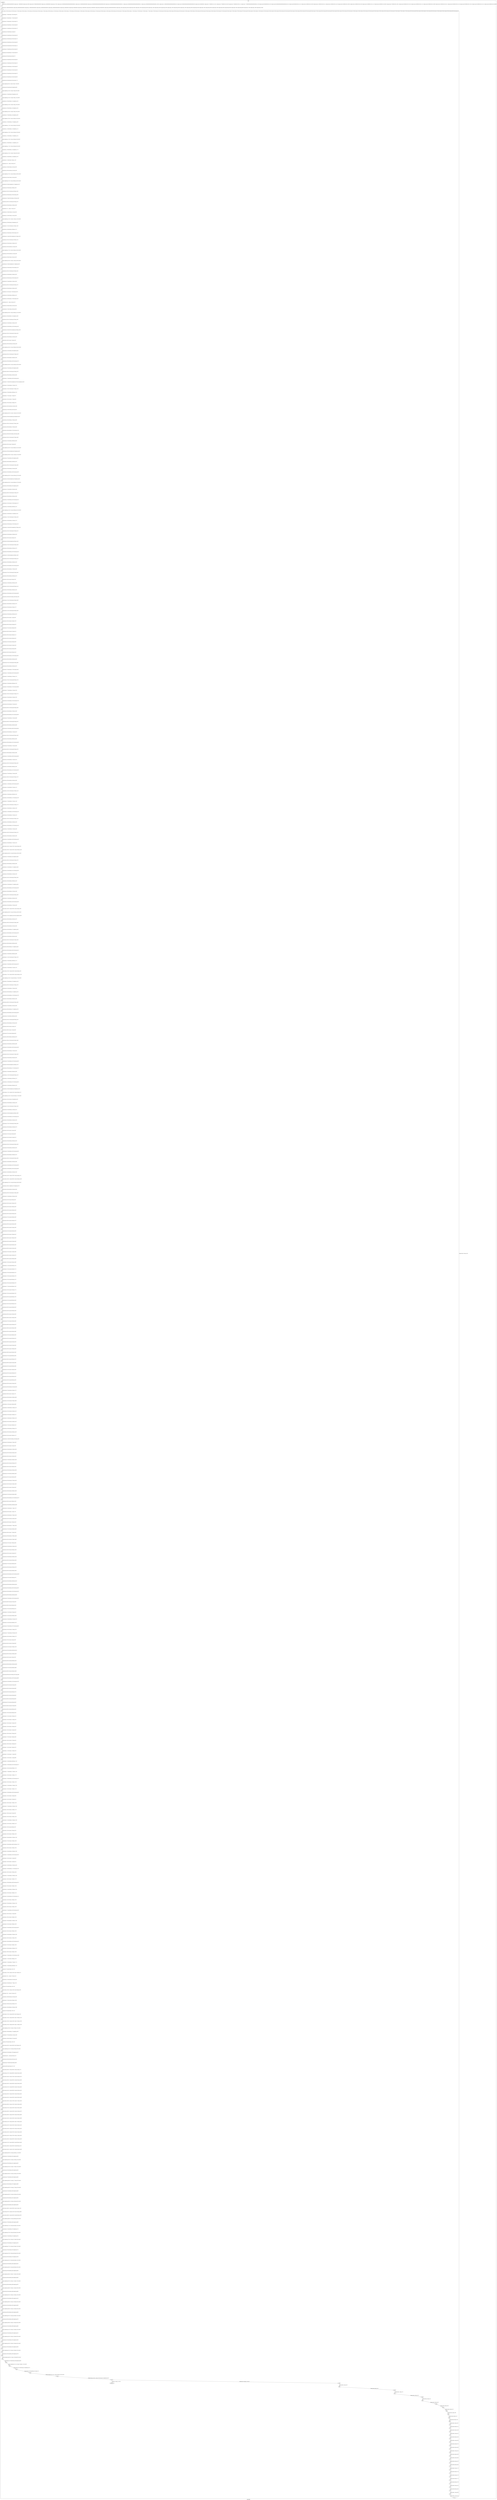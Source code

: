 digraph G {
label="Btor2XCFA";
subgraph cluster_0 {
label="main";
main_init[];
l1[];
l3[];
l4[];
l5[];
l6[];
l7[];
l8[];
l9[];
l10[];
l11[];
l12[];
l13[];
l14[];
l15[];
l16[];
l17[];
l18[];
l19[];
l20[];
l21[];
l22[];
l23[];
l24[];
l25[];
l26[];
l27[];
l28[];
l29[];
l30[];
l31[];
l32[];
l33[];
l34[];
l35[];
l36[];
l37[];
l38[];
l39[];
l40[];
l41[];
l42[];
l43[];
l44[];
l45[];
l46[];
l47[];
l48[];
l49[];
l50[];
l51[];
l52[];
l53[];
l54[];
l55[];
l56[];
l57[];
l58[];
l59[];
l60[];
l61[];
l62[];
l63[];
l64[];
l65[];
l66[];
l67[];
l68[];
l69[];
l70[];
l71[];
l72[];
l73[];
l74[];
l75[];
l76[];
l77[];
l78[];
l79[];
l80[];
l81[];
l82[];
l83[];
l84[];
l85[];
l86[];
l87[];
l88[];
l89[];
l90[];
l91[];
l92[];
l93[];
l94[];
l95[];
l96[];
l97[];
l98[];
l99[];
l100[];
l101[];
l102[];
l103[];
l104[];
l105[];
l106[];
l107[];
l108[];
l109[];
l110[];
l111[];
l112[];
l113[];
l114[];
l115[];
l116[];
l117[];
l118[];
l119[];
l120[];
l121[];
l122[];
l123[];
l124[];
l125[];
l126[];
l127[];
l128[];
l129[];
l130[];
l131[];
l132[];
l133[];
l134[];
l135[];
l136[];
l137[];
l138[];
l139[];
l140[];
l141[];
l142[];
l143[];
l144[];
l145[];
l146[];
l147[];
l148[];
l149[];
l150[];
l151[];
l152[];
l153[];
l154[];
l155[];
l156[];
l157[];
l158[];
l159[];
l160[];
l161[];
l162[];
l163[];
l164[];
l165[];
l166[];
l167[];
l168[];
l169[];
l170[];
l171[];
l172[];
l173[];
l174[];
l175[];
l176[];
l177[];
l178[];
l179[];
l180[];
l181[];
l182[];
l183[];
l184[];
l185[];
l186[];
l187[];
l188[];
l189[];
l190[];
l191[];
l192[];
l193[];
l194[];
l195[];
l196[];
l197[];
l198[];
l199[];
l200[];
l201[];
l202[];
l203[];
l204[];
l205[];
l206[];
l207[];
l208[];
l209[];
l210[];
l211[];
l212[];
l213[];
l214[];
l215[];
l216[];
l217[];
l218[];
l219[];
l220[];
l221[];
l222[];
l223[];
l224[];
l225[];
l226[];
l227[];
l228[];
l229[];
l230[];
l231[];
l232[];
l233[];
l234[];
l235[];
l236[];
l237[];
l238[];
l239[];
l240[];
l241[];
l242[];
l243[];
l244[];
l245[];
l246[];
l247[];
l248[];
l249[];
l250[];
l251[];
l252[];
l253[];
l254[];
l255[];
l256[];
l257[];
l258[];
l259[];
l260[];
l261[];
l262[];
l263[];
l264[];
l265[];
l266[];
l267[];
l268[];
l269[];
l270[];
l271[];
l272[];
l273[];
l274[];
l275[];
l276[];
l277[];
l278[];
l279[];
l280[];
l281[];
l282[];
l283[];
l284[];
l285[];
l286[];
l287[];
l288[];
l289[];
l290[];
l291[];
l292[];
l293[];
l294[];
l295[];
l296[];
l297[];
l298[];
l299[];
l300[];
l301[];
l302[];
l303[];
l304[];
l305[];
l306[];
l307[];
l308[];
l309[];
l310[];
l311[];
l312[];
l313[];
l314[];
l315[];
l316[];
l317[];
l318[];
l319[];
l320[];
l321[];
l322[];
l323[];
l324[];
l325[];
l326[];
l327[];
l328[];
l329[];
l330[];
l331[];
l332[];
l333[];
l334[];
l335[];
l336[];
l337[];
l338[];
l339[];
l340[];
l341[];
l342[];
l343[];
l344[];
l345[];
l346[];
l347[];
l348[];
l349[];
l350[];
l351[];
l352[];
l353[];
l354[];
l355[];
l356[];
l357[];
l358[];
l359[];
l360[];
l361[];
l362[];
l363[];
l364[];
l365[];
l366[];
l367[];
l368[];
l369[];
l370[];
l371[];
l372[];
l373[];
l374[];
l375[];
l376[];
l377[];
l378[];
l379[];
l380[];
l381[];
l382[];
l383[];
l384[];
l385[];
l386[];
l387[];
l388[];
l389[];
l390[];
l391[];
l392[];
l393[];
l394[];
l395[];
l396[];
l397[];
l398[];
l399[];
l400[];
l401[];
l402[];
l403[];
l404[];
l405[];
l406[];
l407[];
l408[];
l409[];
l410[];
l411[];
l412[];
l413[];
l414[];
l415[];
l416[];
l417[];
l418[];
l419[];
l420[];
l421[];
l422[];
l423[];
l424[];
l425[];
l426[];
l427[];
l428[];
l429[];
l430[];
l431[];
l432[];
l433[];
l434[];
l435[];
l436[];
l437[];
l438[];
l439[];
l440[];
l441[];
l442[];
l443[];
l444[];
l445[];
l446[];
l447[];
l448[];
l449[];
l450[];
l451[];
l452[];
l453[];
l454[];
l455[];
l456[];
l457[];
l458[];
l459[];
l460[];
l461[];
l462[];
l463[];
l464[];
l465[];
l466[];
l467[];
l468[];
l469[];
l470[];
l471[];
l472[];
l473[];
l474[];
l475[];
l476[];
l477[];
l478[];
l479[];
l480[];
l481[];
l482[];
l483[];
l484[];
l485[];
l486[];
l487[];
l488[];
l489[];
l490[];
l491[];
l492[];
l493[];
l494[];
l495[];
l496[];
l497[];
l498[];
l499[];
l500[];
l501[];
l502[];
l503[];
l504[];
l505[];
l506[];
l507[];
l508[];
l509[];
l510[];
l511[];
l512[];
l513[];
l514[];
l515[];
l516[];
l517[];
l518[];
l519[];
l520[];
l521[];
l522[];
l523[];
l524[];
l525[];
l526[];
l527[];
l528[];
l529[];
l530[];
l531[];
l532[];
l533[];
l534[];
l535[];
l536[];
l537[];
l538[];
l539[];
l540[];
l541[];
l542[];
l543[];
l544[];
l545[];
l546[];
l547[];
l548[];
l549[];
l550[];
l551[];
l552[];
l553[];
l554[];
l555[];
l556[];
l557[];
l558[];
l559[];
l560[];
l561[];
l562[];
l563[];
l564[];
l565[];
l566[];
l567[];
l568[];
l569[];
l570[];
l571[];
l572[];
l573[];
l574[];
l575[];
l576[];
l577[];
l578[];
l579[];
l580[];
l581[];
l582[];
l583[];
l584[];
l585[];
l586[];
l587[];
l588[];
l589[];
l590[];
l591[];
l592[];
l593[];
l594[];
l595[];
l596[];
l597[];
l598[];
l599[];
l600[];
l601[];
l602[];
l603[];
l604[];
l605[];
l606[];
l607[];
l608[];
l609[];
l610[];
l611[];
l612[];
l613[];
l614[];
l615[];
l616[];
l617[];
l618[];
l619[];
l620[];
l621[];
l622[];
l623[];
l624[];
l625[];
l626[];
l627[];
l628[];
l629[];
l630[];
l631[];
l632[];
l633[];
l634[];
l635[];
l636[];
l637[];
l638[];
l639[];
l640[];
l641[];
l642[];
l643[];
l644[];
l645[];
l646[];
l647[];
l648[];
l649[];
l650[];
l651[];
l652[];
l653[];
l654[];
l655[];
l656[];
l657[];
l658[];
l659[];
l660[];
l661[];
l662[];
l663[];
l664[];
l665[];
l666[];
l667[];
l668[];
l669[];
l670[];
l671[];
l672[];
l673[];
l674[];
l675[];
l676[];
l677[];
l678[];
l679[];
l680[];
l681[];
l682[];
l683[];
l684[];
l685[];
l686[];
l687[];
main_error[];
l688[];
l689[];
l690[];
l691[];
l692[];
l693[];
l694[];
l695[];
l696[];
l697[];
l698[];
l699[];
l700[];
l701[];
l702[];
l703[];
l704[];
l705[];
l706[];
l707[];
l708[];
l709[];
l710[];
l711[];
l712[];
l713[];
l714[];
l715[];
l716[];
l717[];
l718[];
l719[];
l720[];
l721[];
main_init -> l1 [label="[(assign const_6 #b0000000000000000),(assign const_17 #b00000000),(assign const_30 #b0),(assign const_97 #b0000000000000000),(assign const_108 #b00000000),(assign const_187 #b1),(assign const_190 #b00000000000000000000000000000001),(assign const_191 #b0000000000000000),(assign const_193 #b00000000000000000000000000010000),(assign const_195 #b00000000000000000000000000001111),(assign const_198 #b00000000000000000000000000000111),(assign const_199 #b00000000000000000000000011100001),(assign const_211 #b00000000000000000000000000001010),(assign const_225 #b00000000000000000000000000000100),(assign const_433 #b00000001),(assign const_774 #b0000011011101011),(assign const_775 #b0000011001100100),(assign const_776 #b0000011000110111),(assign const_777 #b00000000000000000000000000111100),(assign const_803 #b0000000010011010),(assign const_804 #b00000000000000000000000010010110),(assign const_809 #b0000100011011101),(assign const_810 #b0000100101100100),(assign const_811 #b0000100100110111),(assign const_812 #b0000100011011010),(assign const_813 #b0000100101100001),(assign const_814 #b0000100100110100),(assign const_815 #b0000011010111110),(assign const_816 #b0000011010010001),(assign const_817 #b0000100011100011),(assign const_818 #b0000100101101010),(assign const_819 #b0000100100111101),(assign const_820 #b0000100011100000),(assign const_821 #b0000100101100111),(assign const_822 #b0000100100111010),(assign const_823 #b0000100011100110),(assign const_824 #b0000100101101101),(assign const_825 #b0000100101000000)] "];
l3 -> l4 [label="[(havoc input_123),(havoc input_125),(havoc input_127),(havoc input_129),(havoc input_131),(havoc input_133),(havoc input_135),(havoc input_137),(havoc input_139),(havoc input_141),(havoc input_143),(havoc input_145),(havoc input_147),(havoc input_149),(havoc input_151),(havoc input_153),(havoc input_155),(havoc input_157),(havoc input_159),(havoc input_161),(havoc input_163),(havoc input_165),(havoc input_167),(havoc input_169),(havoc input_171),(havoc input_173),(havoc input_175),(havoc input_177),(havoc input_179),(havoc input_181),(havoc input_183),(havoc input_185),(havoc input_189),(havoc input_205),(havoc input_210),(havoc input_219),(havoc input_224),(havoc input_235),(havoc input_240),(havoc input_243),(havoc input_252),(havoc input_257),(havoc input_264),(havoc input_270),(havoc input_276),(havoc input_287),(havoc input_292),(havoc input_301),(havoc input_311),(havoc input_314),(havoc input_319),(havoc input_324),(havoc input_329),(havoc input_334),(havoc input_339),(havoc input_344),(havoc input_349),(havoc input_353),(havoc input_369),(havoc input_375),(havoc input_380),(havoc input_385),(havoc input_390),(havoc input_395),(havoc input_400),(havoc input_405),(havoc input_410),(havoc input_415),(havoc input_420),(havoc input_425),(havoc input_430),(havoc input_440),(havoc input_446),(havoc input_452),(havoc input_461),(havoc input_467),(havoc input_473),(havoc input_482),(havoc input_488),(havoc input_494),(havoc input_501),(havoc input_506),(havoc input_513),(havoc input_523),(havoc input_529),(havoc input_536),(havoc input_541)] "];
l4 -> l5 [label="[(assign binary_77 (bvand state_31 (bvnot state_33)))] "];
l5 -> l6 [label="[(assign binary_78 (bvand binary_77 (bvnot state_35)))] "];
l6 -> l7 [label="[(assign binary_79 (bvand binary_78 (bvnot state_37)))] "];
l7 -> l8 [label="[(assign binary_80 (bvand binary_79 (bvnot state_39)))] "];
l8 -> l9 [label="[(assign binary_81 (bvand binary_80 (bvnot state_41)))] "];
l9 -> l10 [label="[(assign binary_82 (bvand binary_81 state_43))] "];
l10 -> l11 [label="[(assign binary_83 (bvand binary_82 (bvnot state_45)))] "];
l11 -> l12 [label="[(assign binary_84 (bvand binary_83 (bvnot state_47)))] "];
l12 -> l13 [label="[(assign binary_85 (bvand binary_84 (bvnot state_49)))] "];
l13 -> l14 [label="[(assign binary_86 (bvand binary_85 (bvnot state_51)))] "];
l14 -> l15 [label="[(assign binary_87 (bvand binary_86 (bvnot state_53)))] "];
l15 -> l16 [label="[(assign binary_88 (bvand binary_87 (bvnot state_55)))] "];
l16 -> l17 [label="[(assign binary_89 (bvand binary_88 state_57))] "];
l17 -> l18 [label="[(assign binary_90 (bvand binary_89 (bvnot state_59)))] "];
l18 -> l19 [label="[(assign binary_91 (bvand binary_90 (bvnot state_61)))] "];
l19 -> l20 [label="[(assign binary_92 (bvand binary_91 (bvnot state_63)))] "];
l20 -> l21 [label="[(assign binary_93 (bvand binary_92 (bvnot state_65)))] "];
l21 -> l22 [label="[(assign binary_94 (bvand binary_93 (bvnot state_67)))] "];
l22 -> l23 [label="[(assign binary_95 (bvand binary_94 (bvnot state_69)))] "];
l23 -> l24 [label="[(assign binary_96 (bvand binary_95 (bvnot state_71)))] "];
l24 -> l25 [label="[(assign comparison_98 (ite (= const_97 state_7) #b1 #b0))] "];
l25 -> l26 [label="[(assign binary_99 (bvand binary_96 comparison_98))] "];
l26 -> l27 [label="[(assign comparison_100 (ite (= const_97 state_9) #b1 #b0))] "];
l27 -> l28 [label="[(assign binary_101 (bvand binary_99 comparison_100))] "];
l28 -> l29 [label="[(assign comparison_102 (ite (= const_97 state_11) #b1 #b0))] "];
l29 -> l30 [label="[(assign binary_103 (bvand binary_101 comparison_102))] "];
l30 -> l31 [label="[(assign comparison_104 (ite (= const_97 state_13) #b1 #b0))] "];
l31 -> l32 [label="[(assign binary_105 (bvand binary_103 comparison_104))] "];
l32 -> l33 [label="[(assign comparison_106 (ite (= const_97 state_15) #b1 #b0))] "];
l33 -> l34 [label="[(assign binary_107 (bvand binary_105 comparison_106))] "];
l34 -> l35 [label="[(assign comparison_109 (ite (= const_108 state_18) #b1 #b0))] "];
l35 -> l36 [label="[(assign binary_110 (bvand binary_107 comparison_109))] "];
l36 -> l37 [label="[(assign comparison_111 (ite (= const_108 state_20) #b1 #b0))] "];
l37 -> l38 [label="[(assign binary_112 (bvand binary_110 comparison_111))] "];
l38 -> l39 [label="[(assign comparison_113 (ite (= const_108 state_22) #b1 #b0))] "];
l39 -> l40 [label="[(assign binary_114 (bvand binary_112 comparison_113))] "];
l40 -> l41 [label="[(assign comparison_115 (ite (= const_108 state_24) #b1 #b0))] "];
l41 -> l42 [label="[(assign binary_116 (bvand binary_114 comparison_115))] "];
l42 -> l43 [label="[(assign comparison_117 (ite (= const_108 state_26) #b1 #b0))] "];
l43 -> l44 [label="[(assign binary_118 (bvand binary_116 comparison_117))] "];
l44 -> l45 [label="[(assign comparison_119 (ite (= const_97 state_28) #b1 #b0))] "];
l45 -> l46 [label="[(assign binary_120 (bvand binary_118 comparison_119))] "];
l46 -> l47 [label="[(assign binary_121 (bvand state_75 binary_120))] "];
l47 -> l48 [label="[(assign binary_192 (++ input_123 const_191))] "];
l48 -> l49 [label="[(assign binary_194 (bvashr binary_192 const_193))] "];
l49 -> l50 [label="[(assign binary_196 (bvsrem binary_194 const_195))] "];
l50 -> l51 [label="[(assign comparison_197 (ite (= const_190 binary_196) #b1 #b0))] "];
l51 -> l52 [label="[(assign binary_200 (bvsdiv binary_194 const_199))] "];
l52 -> l53 [label="[(assign comparison_201 (ite (= const_198 binary_200) #b1 #b0))] "];
l53 -> l54 [label="[(assign binary_202 (bvand comparison_197 comparison_201))] "];
l54 -> l55 [label="[(assign binary_203 (bvand input_149 binary_202))] "];
l55 -> l56 [label="[(assign binary_204 (bvor (bvnot input_189) binary_203))] "];
l56 -> l57 [label="[(assign binary_206 (bvand input_149 (bvnot input_189)))] "];
l57 -> l58 [label="[(assign binary_207 (bvand (bvnot binary_202) binary_206))] "];
l58 -> l59 [label="[(assign binary_208 (bvor (bvnot input_205) binary_207))] "];
l59 -> l60 [label="[(assign binary_209 (bvand binary_204 binary_208))] "];
l60 -> l61 [label="[(assign binary_212 (++ input_127 const_191))] "];
l61 -> l62 [label="[(assign binary_213 (bvashr binary_212 const_193))] "];
l62 -> l63 [label="[(assign binary_214 (bvsdiv binary_213 const_199))] "];
l63 -> l64 [label="[(assign comparison_215 (ite (= const_211 binary_214) #b1 #b0))] "];
l64 -> l65 [label="[(assign binary_216 (bvand input_159 comparison_215))] "];
l65 -> l66 [label="[(assign binary_217 (bvor (bvnot input_210) binary_216))] "];
l66 -> l67 [label="[(assign binary_218 (bvand binary_209 binary_217))] "];
l67 -> l68 [label="[(assign binary_220 (bvand input_159 (bvnot input_210)))] "];
l68 -> l69 [label="[(assign binary_221 (bvand (bvnot comparison_215) binary_220))] "];
l69 -> l70 [label="[(assign binary_222 (bvor (bvnot input_219) binary_221))] "];
l70 -> l71 [label="[(assign binary_223 (bvand binary_218 binary_222))] "];
l71 -> l72 [label="[(assign binary_226 (bvsrem binary_213 const_195))] "];
l72 -> l73 [label="[(assign comparison_227 (ite (= const_225 binary_226) #b1 #b0))] "];
l73 -> l74 [label="[(assign binary_228 (bvsrem binary_213 const_199))] "];
l74 -> l75 [label="[(assign binary_229 (bvsdiv binary_228 const_195))] "];
l75 -> l76 [label="[(assign comparison_230 (ite (= const_211 binary_229) #b1 #b0))] "];
l76 -> l77 [label="[(assign binary_231 (bvand comparison_227 comparison_230))] "];
l77 -> l78 [label="[(assign binary_232 (bvand input_165 (bvnot binary_231)))] "];
l78 -> l79 [label="[(assign binary_233 (bvor (bvnot input_224) binary_232))] "];
l79 -> l80 [label="[(assign binary_234 (bvand binary_223 binary_233))] "];
l80 -> l81 [label="[(assign binary_236 (bvand input_165 (bvnot input_224)))] "];
l81 -> l82 [label="[(assign binary_237 (bvand binary_231 binary_236))] "];
l82 -> l83 [label="[(assign binary_238 (bvor (bvnot input_235) binary_237))] "];
l83 -> l84 [label="[(assign binary_239 (bvand binary_234 binary_238))] "];
l84 -> l85 [label="[(assign binary_241 (bvor input_173 (bvnot input_240)))] "];
l85 -> l86 [label="[(assign binary_242 (bvand binary_239 binary_241))] "];
l86 -> l87 [label="[(assign binary_244 (bvand input_173 (bvnot input_240)))] "];
l87 -> l88 [label="[(assign binary_245 (++ input_143 const_191))] "];
l88 -> l89 [label="[(assign binary_246 (bvashr binary_245 const_193))] "];
l89 -> l90 [label="[(assign binary_247 (bvsdiv binary_246 const_199))] "];
l90 -> l91 [label="[(assign comparison_248 (ite (= const_190 binary_247) #b1 #b0))] "];
l91 -> l92 [label="[(assign binary_249 (bvand binary_244 comparison_248))] "];
l92 -> l93 [label="[(assign binary_250 (bvor (bvnot input_243) binary_249))] "];
l93 -> l94 [label="[(assign binary_251 (bvand binary_242 binary_250))] "];
l94 -> l95 [label="[(assign binary_253 (bvand binary_244 (bvnot input_243)))] "];
l95 -> l96 [label="[(assign binary_254 (bvand (bvnot comparison_248) binary_253))] "];
l96 -> l97 [label="[(assign binary_255 (bvor (bvnot input_252) binary_254))] "];
l97 -> l98 [label="[(assign binary_256 (bvand binary_251 binary_255))] "];
l98 -> l99 [label="[(assign binary_258 (bvor input_175 input_243))] "];
l99 -> l100 [label="[(assign binary_259 (bvsrem binary_246 const_195))] "];
l100 -> l101 [label="[(assign comparison_260 (ite (= const_190 binary_259) #b1 #b0))] "];
l101 -> l102 [label="[(assign binary_261 (bvand binary_258 comparison_260))] "];
l102 -> l103 [label="[(assign binary_262 (bvor (bvnot input_257) binary_261))] "];
l103 -> l104 [label="[(assign binary_263 (bvand binary_256 binary_262))] "];
l104 -> l105 [label="[(assign binary_265 (bvand binary_258 (bvnot input_257)))] "];
l105 -> l106 [label="[(assign comparison_266 (ite (= const_225 binary_259) #b1 #b0))] "];
l106 -> l107 [label="[(assign binary_267 (bvand binary_265 comparison_266))] "];
l107 -> l108 [label="[(assign binary_268 (bvor (bvnot input_264) binary_267))] "];
l108 -> l109 [label="[(assign binary_269 (bvand binary_263 binary_268))] "];
l109 -> l110 [label="[(assign binary_271 (bvand binary_265 (bvnot input_264)))] "];
l110 -> l111 [label="[(assign binary_272 (bvand (bvnot comparison_260) (bvnot comparison_266)))] "];
l111 -> l112 [label="[(assign binary_273 (bvand binary_271 binary_272))] "];
l112 -> l113 [label="[(assign binary_274 (bvor (bvnot input_270) binary_273))] "];
l113 -> l114 [label="[(assign binary_275 (bvand binary_269 binary_274))] "];
l114 -> l115 [label="[(assign binary_277 (bvor input_177 input_257))] "];
l115 -> l116 [label="[(assign binary_278 (bvor binary_277 input_264))] "];
l116 -> l117 [label="[(assign binary_279 (bvor binary_278 input_270))] "];
l117 -> l118 [label="[(assign binary_280 (bvsrem binary_246 const_199))] "];
l118 -> l119 [label="[(assign binary_281 (bvsdiv binary_280 const_195))] "];
l119 -> l120 [label="[(assign comparison_282 (ite (= const_211 binary_281) #b1 #b0))] "];
l120 -> l121 [label="[(assign binary_283 (bvand comparison_266 comparison_282))] "];
l121 -> l122 [label="[(assign binary_284 (bvand binary_279 binary_283))] "];
l122 -> l123 [label="[(assign binary_285 (bvor (bvnot input_276) binary_284))] "];
l123 -> l124 [label="[(assign binary_286 (bvand binary_275 binary_285))] "];
l124 -> l125 [label="[(assign binary_288 (bvand binary_279 (bvnot input_276)))] "];
l125 -> l126 [label="[(assign binary_289 (bvand (bvnot binary_283) binary_288))] "];
l126 -> l127 [label="[(assign binary_290 (bvor (bvnot input_287) binary_289))] "];
l127 -> l128 [label="[(assign binary_291 (bvand binary_286 binary_290))] "];
l128 -> l129 [label="[(assign binary_293 (bvor input_179 input_252))] "];
l129 -> l130 [label="[(assign comparison_294 (ite (= const_198 binary_281) #b1 #b0))] "];
l130 -> l131 [label="[(assign binary_295 (bvand comparison_260 comparison_294))] "];
l131 -> l132 [label="[(assign comparison_296 (ite (= const_211 binary_247) #b1 #b0))] "];
l132 -> l133 [label="[(assign binary_297 (bvand binary_295 comparison_296))] "];
l133 -> l134 [label="[(assign binary_298 (bvand binary_293 binary_297))] "];
l134 -> l135 [label="[(assign binary_299 (bvor (bvnot input_292) binary_298))] "];
l135 -> l136 [label="[(assign binary_300 (bvand binary_291 binary_299))] "];
l136 -> l137 [label="[(assign binary_302 (bvand binary_293 (bvnot input_292)))] "];
l137 -> l138 [label="[(assign comparison_303 (ite (= const_225 binary_281) #b1 #b0))] "];
l138 -> l139 [label="[(assign binary_304 (bvand comparison_260 comparison_303))] "];
l139 -> l140 [label="[(assign comparison_305 (ite (= const_198 binary_247) #b1 #b0))] "];
l140 -> l141 [label="[(assign binary_306 (bvand binary_304 comparison_305))] "];
l141 -> l142 [label="[(assign binary_307 (bvand binary_302 binary_306))] "];
l142 -> l143 [label="[(assign binary_308 (bvor (bvnot input_301) binary_307))] "];
l143 -> l144 [label="[(assign binary_309 (bvand binary_300 binary_308))] "];
l144 -> l145 [label="[(assign binary_310 (bvand binary_302 (bvnot input_301)))] "];
l145 -> l146 [label="[(assign binary_312 (bvor binary_310 (bvnot input_311)))] "];
l146 -> l147 [label="[(assign binary_313 (bvand binary_309 binary_312))] "];
l147 -> l148 [label="[(assign comparison_315 (ite (= const_190 binary_281) #b1 #b0))] "];
l148 -> l149 [label="[(assign binary_316 (bvand input_181 comparison_315))] "];
l149 -> l150 [label="[(assign binary_317 (bvor (bvnot input_314) binary_316))] "];
l150 -> l151 [label="[(assign binary_318 (bvand binary_313 binary_317))] "];
l151 -> l152 [label="[(assign binary_320 (bvand input_181 (bvnot input_314)))] "];
l152 -> l153 [label="[(assign binary_321 (bvand (bvnot comparison_315) binary_320))] "];
l153 -> l154 [label="[(assign binary_322 (bvor (bvnot input_319) binary_321))] "];
l154 -> l155 [label="[(assign binary_323 (bvand binary_318 binary_322))] "];
l155 -> l156 [label="[(assign binary_325 (bvor input_183 input_314))] "];
l156 -> l157 [label="[(assign binary_326 (bvand comparison_260 binary_325))] "];
l157 -> l158 [label="[(assign binary_327 (bvor (bvnot input_324) binary_326))] "];
l158 -> l159 [label="[(assign binary_328 (bvand binary_323 binary_327))] "];
l159 -> l160 [label="[(assign binary_330 (bvand binary_325 (bvnot input_324)))] "];
l160 -> l161 [label="[(assign binary_331 (bvand comparison_266 binary_330))] "];
l161 -> l162 [label="[(assign binary_332 (bvor (bvnot input_329) binary_331))] "];
l162 -> l163 [label="[(assign binary_333 (bvand binary_328 binary_332))] "];
l163 -> l164 [label="[(assign binary_335 (bvand binary_330 (bvnot input_329)))] "];
l164 -> l165 [label="[(assign binary_336 (bvand binary_272 binary_335))] "];
l165 -> l166 [label="[(assign binary_337 (bvor (bvnot input_334) binary_336))] "];
l166 -> l167 [label="[(assign binary_338 (bvand binary_333 binary_337))] "];
l167 -> l168 [label="[(assign binary_340 (bvor input_185 input_319))] "];
l168 -> l169 [label="[(assign binary_341 (bvand binary_283 binary_340))] "];
l169 -> l170 [label="[(assign binary_342 (bvor (bvnot input_339) binary_341))] "];
l170 -> l171 [label="[(assign binary_343 (bvand binary_338 binary_342))] "];
l171 -> l172 [label="[(assign binary_345 (bvand binary_340 (bvnot input_339)))] "];
l172 -> l173 [label="[(assign binary_346 (bvand (bvnot binary_283) binary_345))] "];
l173 -> l174 [label="[(assign binary_347 (bvor (bvnot input_344) binary_346))] "];
l174 -> l175 [label="[(assign binary_348 (bvand binary_343 binary_347))] "];
l175 -> l176 [label="[(assign binary_350 (bvand input_145 input_157))] "];
l176 -> l177 [label="[(assign binary_351 (bvor (bvnot input_349) binary_350))] "];
l177 -> l178 [label="[(assign binary_352 (bvand binary_348 binary_351))] "];
l178 -> l179 [label="[(assign binary_354 (bvor input_171 input_240))] "];
l179 -> l180 [label="[(assign binary_355 (bvor binary_354 input_276))] "];
l180 -> l181 [label="[(assign binary_356 (bvor binary_355 input_287))] "];
l181 -> l182 [label="[(assign binary_357 (bvor binary_356 input_292))] "];
l182 -> l183 [label="[(assign binary_358 (bvor binary_357 input_301))] "];
l183 -> l184 [label="[(assign binary_359 (bvor binary_358 input_311))] "];
l184 -> l185 [label="[(assign binary_360 (bvor binary_359 input_324))] "];
l185 -> l186 [label="[(assign binary_361 (bvor binary_360 input_329))] "];
l186 -> l187 [label="[(assign binary_362 (bvor binary_361 input_334))] "];
l187 -> l188 [label="[(assign binary_363 (bvor binary_362 input_339))] "];
l188 -> l189 [label="[(assign binary_364 (bvor binary_363 input_344))] "];
l189 -> l190 [label="[(assign binary_365 (bvand input_145 (bvnot input_349)))] "];
l190 -> l191 [label="[(assign binary_366 (bvand binary_364 binary_365))] "];
l191 -> l192 [label="[(assign binary_367 (bvor (bvnot input_353) binary_366))] "];
l192 -> l193 [label="[(assign binary_368 (bvand binary_352 binary_367))] "];
l193 -> l194 [label="[(assign binary_370 (bvand input_157 (bvnot input_349)))] "];
l194 -> l195 [label="[(assign binary_371 (bvand binary_364 (bvnot input_353)))] "];
l195 -> l196 [label="[(assign binary_372 (bvand binary_370 binary_371))] "];
l196 -> l197 [label="[(assign binary_373 (bvor (bvnot input_369) binary_372))] "];
l197 -> l198 [label="[(assign binary_374 (bvand binary_368 binary_373))] "];
l198 -> l199 [label="[(assign binary_376 (bvand binary_370 (bvnot input_369)))] "];
l199 -> l200 [label="[(assign binary_377 (bvand binary_371 binary_376))] "];
l200 -> l201 [label="[(assign binary_378 (bvor (bvnot input_375) binary_377))] "];
l201 -> l202 [label="[(assign binary_379 (bvand binary_374 binary_378))] "];
l202 -> l203 [label="[(assign binary_381 (bvand binary_376 (bvnot input_375)))] "];
l203 -> l204 [label="[(assign binary_382 (bvand binary_371 binary_381))] "];
l204 -> l205 [label="[(assign binary_383 (bvor (bvnot input_380) binary_382))] "];
l205 -> l206 [label="[(assign binary_384 (bvand binary_379 binary_383))] "];
l206 -> l207 [label="[(assign binary_386 (bvand binary_381 (bvnot input_380)))] "];
l207 -> l208 [label="[(assign binary_387 (bvand binary_371 binary_386))] "];
l208 -> l209 [label="[(assign binary_388 (bvor (bvnot input_385) binary_387))] "];
l209 -> l210 [label="[(assign binary_389 (bvand binary_384 binary_388))] "];
l210 -> l211 [label="[(assign binary_391 (bvand binary_386 (bvnot input_385)))] "];
l211 -> l212 [label="[(assign binary_392 (bvand binary_371 binary_391))] "];
l212 -> l213 [label="[(assign binary_393 (bvor (bvnot input_390) binary_392))] "];
l213 -> l214 [label="[(assign binary_394 (bvand binary_389 binary_393))] "];
l214 -> l215 [label="[(assign binary_396 (bvand binary_391 (bvnot input_390)))] "];
l215 -> l216 [label="[(assign binary_397 (bvand binary_371 binary_396))] "];
l216 -> l217 [label="[(assign binary_398 (bvor (bvnot input_395) binary_397))] "];
l217 -> l218 [label="[(assign binary_399 (bvand binary_394 binary_398))] "];
l218 -> l219 [label="[(assign binary_401 (bvand binary_396 (bvnot input_395)))] "];
l219 -> l220 [label="[(assign binary_402 (bvand binary_371 binary_401))] "];
l220 -> l221 [label="[(assign binary_403 (bvor (bvnot input_400) binary_402))] "];
l221 -> l222 [label="[(assign binary_404 (bvand binary_399 binary_403))] "];
l222 -> l223 [label="[(assign binary_406 (bvand binary_401 (bvnot input_400)))] "];
l223 -> l224 [label="[(assign binary_407 (bvand binary_371 binary_406))] "];
l224 -> l225 [label="[(assign binary_408 (bvor (bvnot input_405) binary_407))] "];
l225 -> l226 [label="[(assign binary_409 (bvand binary_404 binary_408))] "];
l226 -> l227 [label="[(assign binary_411 (bvand binary_406 (bvnot input_405)))] "];
l227 -> l228 [label="[(assign binary_412 (bvand binary_371 binary_411))] "];
l228 -> l229 [label="[(assign binary_413 (bvor (bvnot input_410) binary_412))] "];
l229 -> l230 [label="[(assign binary_414 (bvand binary_409 binary_413))] "];
l230 -> l231 [label="[(assign binary_416 (bvand binary_411 (bvnot input_410)))] "];
l231 -> l232 [label="[(assign binary_417 (bvand binary_371 binary_416))] "];
l232 -> l233 [label="[(assign binary_418 (bvor (bvnot input_415) binary_417))] "];
l233 -> l234 [label="[(assign binary_419 (bvand binary_414 binary_418))] "];
l234 -> l235 [label="[(assign binary_421 (bvand binary_416 (bvnot input_415)))] "];
l235 -> l236 [label="[(assign binary_422 (bvand binary_371 binary_421))] "];
l236 -> l237 [label="[(assign binary_423 (bvor (bvnot input_420) binary_422))] "];
l237 -> l238 [label="[(assign binary_424 (bvand binary_419 binary_423))] "];
l238 -> l239 [label="[(assign binary_426 (bvand binary_421 (bvnot input_420)))] "];
l239 -> l240 [label="[(assign binary_427 (bvand binary_371 binary_426))] "];
l240 -> l241 [label="[(assign binary_428 (bvor (bvnot input_425) binary_427))] "];
l241 -> l242 [label="[(assign binary_429 (bvand binary_424 binary_428))] "];
l242 -> l243 [label="[(assign binary_431 (bvand binary_426 (bvnot input_425)))] "];
l243 -> l244 [label="[(assign binary_432 (bvand binary_371 binary_431))] "];
l244 -> l245 [label="[(assign ternary_434 (ite (= input_257 #b1) const_433 input_133))] "];
l245 -> l246 [label="[(assign ternary_435 (ite (= input_324 #b1) const_433 ternary_434))] "];
l246 -> l247 [label="[(assign comparison_436 (ite (= const_433 ternary_435) #b1 #b0))] "];
l247 -> l248 [label="[(assign binary_437 (bvand binary_432 comparison_436))] "];
l248 -> l249 [label="[(assign binary_438 (bvor (bvnot input_430) binary_437))] "];
l249 -> l250 [label="[(assign binary_439 (bvand binary_429 binary_438))] "];
l250 -> l251 [label="[(assign binary_441 (bvand binary_371 comparison_436))] "];
l251 -> l252 [label="[(assign binary_442 (bvand binary_431 (bvnot input_430)))] "];
l252 -> l253 [label="[(assign binary_443 (bvand binary_441 binary_442))] "];
l253 -> l254 [label="[(assign binary_444 (bvor (bvnot input_440) binary_443))] "];
l254 -> l255 [label="[(assign binary_445 (bvand binary_439 binary_444))] "];
l255 -> l256 [label="[(assign binary_447 (bvand binary_371 comparison_436))] "];
l256 -> l257 [label="[(assign binary_448 (bvand binary_442 (bvnot input_440)))] "];
l257 -> l258 [label="[(assign binary_449 (bvand binary_447 binary_448))] "];
l258 -> l259 [label="[(assign binary_450 (bvor (bvnot input_446) binary_449))] "];
l259 -> l260 [label="[(assign binary_451 (bvand binary_445 binary_450))] "];
l260 -> l261 [label="[(assign binary_453 (bvand binary_448 (bvnot input_446)))] "];
l261 -> l262 [label="[(assign binary_454 (bvand binary_371 binary_453))] "];
l262 -> l263 [label="[(assign ternary_455 (ite (= input_292 #b1) const_433 input_139))] "];
l263 -> l264 [label="[(assign comparison_456 (ite (= const_108 ternary_455) #b1 #b0))] "];
l264 -> l265 [label="[(assign binary_457 (bvor comparison_436 (bvnot comparison_456)))] "];
l265 -> l266 [label="[(assign binary_458 (bvand binary_454 binary_457))] "];
l266 -> l267 [label="[(assign binary_459 (bvor (bvnot input_452) binary_458))] "];
l267 -> l268 [label="[(assign binary_460 (bvand binary_451 binary_459))] "];
l268 -> l269 [label="[(assign binary_462 (bvand binary_371 comparison_436))] "];
l269 -> l270 [label="[(assign binary_463 (bvand binary_453 (bvnot input_452)))] "];
l270 -> l271 [label="[(assign binary_464 (bvand binary_462 binary_463))] "];
l271 -> l272 [label="[(assign binary_465 (bvor (bvnot input_461) binary_464))] "];
l272 -> l273 [label="[(assign binary_466 (bvand binary_460 binary_465))] "];
l273 -> l274 [label="[(assign binary_468 (bvand binary_371 comparison_436))] "];
l274 -> l275 [label="[(assign binary_469 (bvand binary_463 (bvnot input_461)))] "];
l275 -> l276 [label="[(assign binary_470 (bvand binary_468 binary_469))] "];
l276 -> l277 [label="[(assign binary_471 (bvor (bvnot input_467) binary_470))] "];
l277 -> l278 [label="[(assign binary_472 (bvand binary_466 binary_471))] "];
l278 -> l279 [label="[(assign binary_474 (bvand binary_469 (bvnot input_467)))] "];
l279 -> l280 [label="[(assign binary_475 (bvand binary_371 binary_474))] "];
l280 -> l281 [label="[(assign ternary_476 (ite (= input_264 #b1) const_433 input_135))] "];
l281 -> l282 [label="[(assign ternary_477 (ite (= input_329 #b1) const_433 ternary_476))] "];
l282 -> l283 [label="[(assign comparison_478 (ite (= const_433 ternary_477) #b1 #b0))] "];
l283 -> l284 [label="[(assign binary_479 (bvand binary_475 comparison_478))] "];
l284 -> l285 [label="[(assign binary_480 (bvor (bvnot input_473) binary_479))] "];
l285 -> l286 [label="[(assign binary_481 (bvand binary_472 binary_480))] "];
l286 -> l287 [label="[(assign binary_483 (bvand binary_371 comparison_478))] "];
l287 -> l288 [label="[(assign binary_484 (bvand binary_474 (bvnot input_473)))] "];
l288 -> l289 [label="[(assign binary_485 (bvand binary_483 binary_484))] "];
l289 -> l290 [label="[(assign binary_486 (bvor (bvnot input_482) binary_485))] "];
l290 -> l291 [label="[(assign binary_487 (bvand binary_481 binary_486))] "];
l291 -> l292 [label="[(assign binary_489 (bvand binary_371 comparison_478))] "];
l292 -> l293 [label="[(assign binary_490 (bvand binary_484 (bvnot input_482)))] "];
l293 -> l294 [label="[(assign binary_491 (bvand binary_489 binary_490))] "];
l294 -> l295 [label="[(assign binary_492 (bvor (bvnot input_488) binary_491))] "];
l295 -> l296 [label="[(assign binary_493 (bvand binary_487 binary_492))] "];
l296 -> l297 [label="[(assign binary_495 (bvor input_161 input_210))] "];
l297 -> l298 [label="[(assign binary_496 (bvor input_147 input_349))] "];
l298 -> l299 [label="[(assign binary_497 (bvor binary_496 input_353))] "];
l299 -> l300 [label="[(assign binary_498 (bvand binary_495 binary_497))] "];
l300 -> l301 [label="[(assign binary_499 (bvor (bvnot input_494) binary_498))] "];
l301 -> l302 [label="[(assign binary_500 (bvand binary_493 binary_499))] "];
l302 -> l303 [label="[(assign binary_502 (bvand binary_495 (bvnot input_494)))] "];
l303 -> l304 [label="[(assign binary_503 (bvand binary_371 binary_502))] "];
l304 -> l305 [label="[(assign binary_504 (bvor (bvnot input_501) binary_503))] "];
l305 -> l306 [label="[(assign binary_505 (bvand binary_500 binary_504))] "];
l306 -> l307 [label="[(assign binary_507 (bvand binary_497 (bvnot input_494)))] "];
l307 -> l308 [label="[(assign binary_508 (bvand comparison_436 binary_507))] "];
l308 -> l309 [label="[(assign binary_509 (bvand binary_371 (bvnot input_501)))] "];
l309 -> l310 [label="[(assign binary_510 (bvand binary_508 binary_509))] "];
l310 -> l311 [label="[(assign binary_511 (bvor (bvnot input_506) binary_510))] "];
l311 -> l312 [label="[(assign binary_512 (bvand binary_505 binary_511))] "];
l312 -> l313 [label="[(assign binary_514 (bvand binary_507 (bvnot input_506)))] "];
l313 -> l314 [label="[(assign binary_515 (bvand binary_509 binary_514))] "];
l314 -> l315 [label="[(assign binary_516 (bvand comparison_436 comparison_478))] "];
l315 -> l316 [label="[(assign ternary_517 (ite (= input_301 #b1) const_433 input_137))] "];
l316 -> l317 [label="[(assign comparison_518 (ite (= const_433 ternary_517) #b1 #b0))] "];
l317 -> l318 [label="[(assign binary_519 (bvor binary_516 comparison_518))] "];
l318 -> l319 [label="[(assign binary_520 (bvand binary_515 binary_519))] "];
l319 -> l320 [label="[(assign binary_521 (bvor (bvnot input_513) binary_520))] "];
l320 -> l321 [label="[(assign binary_522 (bvand binary_512 binary_521))] "];
l321 -> l322 [label="[(assign binary_524 (bvand comparison_436 binary_509))] "];
l322 -> l323 [label="[(assign binary_525 (bvand binary_514 (bvnot input_513)))] "];
l323 -> l324 [label="[(assign binary_526 (bvand binary_524 binary_525))] "];
l324 -> l325 [label="[(assign binary_527 (bvor (bvnot input_523) binary_526))] "];
l325 -> l326 [label="[(assign binary_528 (bvand binary_522 binary_527))] "];
l326 -> l327 [label="[(assign binary_530 (bvor input_151 input_189))] "];
l327 -> l328 [label="[(assign binary_531 (bvor input_163 input_494))] "];
l328 -> l329 [label="[(assign binary_532 (bvor binary_531 input_501))] "];
l329 -> l330 [label="[(assign binary_533 (bvand binary_530 binary_532))] "];
l330 -> l331 [label="[(assign binary_534 (bvor (bvnot input_529) binary_533))] "];
l331 -> l332 [label="[(assign binary_535 (bvand binary_528 binary_534))] "];
l332 -> l333 [label="[(assign binary_537 (bvand binary_530 (bvnot input_529)))] "];
l333 -> l334 [label="[(assign binary_538 (bvand binary_509 binary_537))] "];
l334 -> l335 [label="[(assign binary_539 (bvor (bvnot input_536) binary_538))] "];
l335 -> l336 [label="[(assign binary_540 (bvand binary_535 binary_539))] "];
l336 -> l337 [label="[(assign binary_542 (bvand binary_532 (bvnot input_529)))] "];
l337 -> l338 [label="[(assign binary_543 (bvand binary_509 (bvnot input_536)))] "];
l338 -> l339 [label="[(assign binary_544 (bvand binary_542 binary_543))] "];
l339 -> l340 [label="[(assign ternary_545 (ite (= input_276 #b1) const_433 input_141))] "];
l340 -> l341 [label="[(assign ternary_546 (ite (= input_339 #b1) const_433 ternary_545))] "];
l341 -> l342 [label="[(assign comparison_547 (ite (= const_433 ternary_546) #b1 #b0))] "];
l342 -> l343 [label="[(assign binary_548 (bvor comparison_478 comparison_547))] "];
l343 -> l344 [label="[(assign binary_549 (bvand binary_544 binary_548))] "];
l344 -> l345 [label="[(assign binary_550 (bvor (bvnot input_541) binary_549))] "];
l345 -> l346 [label="[(assign binary_551 (bvand binary_540 binary_550))] "];
l346 -> l347 [label="[(assign binary_552 (bvor input_189 input_205))] "];
l347 -> l348 [label="[(assign binary_553 (bvor input_210 binary_552))] "];
l348 -> l349 [label="[(assign binary_554 (bvor input_219 binary_553))] "];
l349 -> l350 [label="[(assign binary_555 (bvor input_224 binary_554))] "];
l350 -> l351 [label="[(assign binary_556 (bvor input_235 binary_555))] "];
l351 -> l352 [label="[(assign binary_557 (bvor input_240 binary_556))] "];
l352 -> l353 [label="[(assign binary_558 (bvor input_243 binary_557))] "];
l353 -> l354 [label="[(assign binary_559 (bvor input_252 binary_558))] "];
l354 -> l355 [label="[(assign binary_560 (bvor input_257 binary_559))] "];
l355 -> l356 [label="[(assign binary_561 (bvor input_264 binary_560))] "];
l356 -> l357 [label="[(assign binary_562 (bvor input_270 binary_561))] "];
l357 -> l358 [label="[(assign binary_563 (bvor input_276 binary_562))] "];
l358 -> l359 [label="[(assign binary_564 (bvor input_287 binary_563))] "];
l359 -> l360 [label="[(assign binary_565 (bvor input_292 binary_564))] "];
l360 -> l361 [label="[(assign binary_566 (bvor input_301 binary_565))] "];
l361 -> l362 [label="[(assign binary_567 (bvor input_311 binary_566))] "];
l362 -> l363 [label="[(assign binary_568 (bvor input_314 binary_567))] "];
l363 -> l364 [label="[(assign binary_569 (bvor input_319 binary_568))] "];
l364 -> l365 [label="[(assign binary_570 (bvor input_324 binary_569))] "];
l365 -> l366 [label="[(assign binary_571 (bvor input_329 binary_570))] "];
l366 -> l367 [label="[(assign binary_572 (bvor input_334 binary_571))] "];
l367 -> l368 [label="[(assign binary_573 (bvor input_339 binary_572))] "];
l368 -> l369 [label="[(assign binary_574 (bvor input_344 binary_573))] "];
l369 -> l370 [label="[(assign binary_575 (bvor input_349 binary_574))] "];
l370 -> l371 [label="[(assign binary_576 (bvor input_353 binary_575))] "];
l371 -> l372 [label="[(assign binary_577 (bvor input_369 binary_576))] "];
l372 -> l373 [label="[(assign binary_578 (bvor input_375 binary_577))] "];
l373 -> l374 [label="[(assign binary_579 (bvor input_380 binary_578))] "];
l374 -> l375 [label="[(assign binary_580 (bvor input_385 binary_579))] "];
l375 -> l376 [label="[(assign binary_581 (bvor input_390 binary_580))] "];
l376 -> l377 [label="[(assign binary_582 (bvor input_395 binary_581))] "];
l377 -> l378 [label="[(assign binary_583 (bvor input_400 binary_582))] "];
l378 -> l379 [label="[(assign binary_584 (bvor input_405 binary_583))] "];
l379 -> l380 [label="[(assign binary_585 (bvor input_410 binary_584))] "];
l380 -> l381 [label="[(assign binary_586 (bvor input_415 binary_585))] "];
l381 -> l382 [label="[(assign binary_587 (bvor input_420 binary_586))] "];
l382 -> l383 [label="[(assign binary_588 (bvor input_425 binary_587))] "];
l383 -> l384 [label="[(assign binary_589 (bvor input_430 binary_588))] "];
l384 -> l385 [label="[(assign binary_590 (bvor input_440 binary_589))] "];
l385 -> l386 [label="[(assign binary_591 (bvor input_446 binary_590))] "];
l386 -> l387 [label="[(assign binary_592 (bvor input_452 binary_591))] "];
l387 -> l388 [label="[(assign binary_593 (bvor input_461 binary_592))] "];
l388 -> l389 [label="[(assign binary_594 (bvor input_467 binary_593))] "];
l389 -> l390 [label="[(assign binary_595 (bvor input_473 binary_594))] "];
l390 -> l391 [label="[(assign binary_596 (bvor input_482 binary_595))] "];
l391 -> l392 [label="[(assign binary_597 (bvor input_488 binary_596))] "];
l392 -> l393 [label="[(assign binary_598 (bvor input_494 binary_597))] "];
l393 -> l394 [label="[(assign binary_599 (bvor input_501 binary_598))] "];
l394 -> l395 [label="[(assign binary_600 (bvor input_506 binary_599))] "];
l395 -> l396 [label="[(assign binary_601 (bvor input_513 binary_600))] "];
l396 -> l397 [label="[(assign binary_602 (bvor input_523 binary_601))] "];
l397 -> l398 [label="[(assign binary_603 (bvor input_529 binary_602))] "];
l398 -> l399 [label="[(assign binary_604 (bvor input_536 binary_603))] "];
l399 -> l400 [label="[(assign binary_605 (bvor input_541 binary_604))] "];
l400 -> l401 [label="[(assign binary_606 (bvand binary_551 binary_605))] "];
l401 -> l402 [label="[(assign binary_607 (bvand input_145 input_147))] "];
l402 -> l403 [label="[(assign binary_608 (bvor input_145 input_147))] "];
l403 -> l404 [label="[(assign binary_609 (bvand input_149 binary_608))] "];
l404 -> l405 [label="[(assign binary_610 (bvor binary_607 binary_609))] "];
l405 -> l406 [label="[(assign binary_611 (bvor input_149 binary_608))] "];
l406 -> l407 [label="[(assign binary_612 (bvand input_151 binary_611))] "];
l407 -> l408 [label="[(assign binary_613 (bvor binary_610 binary_612))] "];
l408 -> l409 [label="[(assign binary_614 (bvor input_151 binary_611))] "];
l409 -> l410 [label="[(assign binary_615 (bvand input_153 binary_614))] "];
l410 -> l411 [label="[(assign binary_616 (bvor binary_613 binary_615))] "];
l411 -> l412 [label="[(assign binary_617 (bvor input_153 binary_614))] "];
l412 -> l413 [label="[(assign binary_618 (bvand input_155 binary_617))] "];
l413 -> l414 [label="[(assign binary_619 (bvor binary_616 binary_618))] "];
l414 -> l415 [label="[(assign binary_620 (bvor input_155 binary_617))] "];
l415 -> l416 [label="[(assign binary_621 (bvand (bvnot binary_619) binary_620))] "];
l416 -> l417 [label="[(assign binary_622 (bvand input_157 input_159))] "];
l417 -> l418 [label="[(assign binary_623 (bvor input_157 input_159))] "];
l418 -> l419 [label="[(assign binary_624 (bvand input_161 binary_623))] "];
l419 -> l420 [label="[(assign binary_625 (bvor binary_622 binary_624))] "];
l420 -> l421 [label="[(assign binary_626 (bvor input_161 binary_623))] "];
l421 -> l422 [label="[(assign binary_627 (bvand input_163 binary_626))] "];
l422 -> l423 [label="[(assign binary_628 (bvor binary_625 binary_627))] "];
l423 -> l424 [label="[(assign binary_629 (bvor input_163 binary_626))] "];
l424 -> l425 [label="[(assign binary_630 (bvand input_165 binary_629))] "];
l425 -> l426 [label="[(assign binary_631 (bvor binary_628 binary_630))] "];
l426 -> l427 [label="[(assign binary_632 (bvor input_165 binary_629))] "];
l427 -> l428 [label="[(assign binary_633 (bvand input_167 binary_632))] "];
l428 -> l429 [label="[(assign binary_634 (bvor binary_631 binary_633))] "];
l429 -> l430 [label="[(assign binary_635 (bvor input_167 binary_632))] "];
l430 -> l431 [label="[(assign binary_636 (bvand input_169 binary_635))] "];
l431 -> l432 [label="[(assign binary_637 (bvor binary_634 binary_636))] "];
l432 -> l433 [label="[(assign binary_638 (bvand binary_621 (bvnot binary_637)))] "];
l433 -> l434 [label="[(assign binary_639 (bvor input_169 binary_635))] "];
l434 -> l435 [label="[(assign binary_640 (bvand binary_638 binary_639))] "];
l435 -> l436 [label="[(assign binary_641 (bvand input_171 input_173))] "];
l436 -> l437 [label="[(assign binary_642 (bvor input_171 input_173))] "];
l437 -> l438 [label="[(assign binary_643 (bvand input_175 binary_642))] "];
l438 -> l439 [label="[(assign binary_644 (bvor binary_641 binary_643))] "];
l439 -> l440 [label="[(assign binary_645 (bvor input_175 binary_642))] "];
l440 -> l441 [label="[(assign binary_646 (bvand input_177 binary_645))] "];
l441 -> l442 [label="[(assign binary_647 (bvor binary_644 binary_646))] "];
l442 -> l443 [label="[(assign binary_648 (bvor input_177 binary_645))] "];
l443 -> l444 [label="[(assign binary_649 (bvand input_179 binary_648))] "];
l444 -> l445 [label="[(assign binary_650 (bvor binary_647 binary_649))] "];
l445 -> l446 [label="[(assign binary_651 (bvor input_179 binary_648))] "];
l446 -> l447 [label="[(assign binary_652 (bvand input_181 binary_651))] "];
l447 -> l448 [label="[(assign binary_653 (bvor binary_650 binary_652))] "];
l448 -> l449 [label="[(assign binary_654 (bvor input_181 binary_651))] "];
l449 -> l450 [label="[(assign binary_655 (bvand input_183 binary_654))] "];
l450 -> l451 [label="[(assign binary_656 (bvor binary_653 binary_655))] "];
l451 -> l452 [label="[(assign binary_657 (bvor input_183 binary_654))] "];
l452 -> l453 [label="[(assign binary_658 (bvand input_185 binary_657))] "];
l453 -> l454 [label="[(assign binary_659 (bvor binary_656 binary_658))] "];
l454 -> l455 [label="[(assign binary_660 (bvand binary_640 (bvnot binary_659)))] "];
l455 -> l456 [label="[(assign binary_661 (bvor input_185 binary_657))] "];
l456 -> l457 [label="[(assign binary_662 (bvand binary_660 binary_661))] "];
l457 -> l458 [label="[(assign binary_663 (bvand binary_606 binary_662))] "];
l458 -> l459 [label="[(assign binary_664 (bvand binary_365 (bvnot input_353)))] "];
l459 -> l460 [label="[(assign binary_665 (bvand binary_525 (bvnot input_523)))] "];
l460 -> l461 [label="[(assign binary_666 (bvand binary_664 binary_665))] "];
l461 -> l462 [label="[(assign binary_667 (bvand binary_206 (bvnot input_205)))] "];
l462 -> l463 [label="[(assign binary_668 (bvor binary_667 input_494))] "];
l463 -> l464 [label="[(assign binary_669 (bvor binary_668 input_506))] "];
l464 -> l465 [label="[(assign binary_670 (bvor binary_669 input_513))] "];
l465 -> l466 [label="[(assign binary_671 (bvor binary_670 input_523))] "];
l466 -> l467 [label="[(assign binary_672 (bvor binary_664 binary_665))] "];
l467 -> l468 [label="[(assign binary_673 (bvand binary_671 binary_672))] "];
l468 -> l469 [label="[(assign binary_674 (bvor binary_666 binary_673))] "];
l469 -> l470 [label="[(assign binary_675 (bvand binary_537 (bvnot input_536)))] "];
l470 -> l471 [label="[(assign binary_676 (bvor binary_671 binary_672))] "];
l471 -> l472 [label="[(assign binary_677 (bvand binary_675 binary_676))] "];
l472 -> l473 [label="[(assign binary_678 (bvor binary_674 binary_677))] "];
l473 -> l474 [label="[(assign binary_679 (bvor input_153 input_529))] "];
l474 -> l475 [label="[(assign binary_680 (bvor binary_679 input_536))] "];
l475 -> l476 [label="[(assign binary_681 (bvor binary_675 binary_676))] "];
l476 -> l477 [label="[(assign binary_682 (bvand binary_680 binary_681))] "];
l477 -> l478 [label="[(assign binary_683 (bvor binary_678 binary_682))] "];
l478 -> l479 [label="[(assign binary_684 (bvor input_155 input_205))] "];
l479 -> l480 [label="[(assign binary_685 (bvor binary_680 binary_681))] "];
l480 -> l481 [label="[(assign binary_686 (bvand binary_684 binary_685))] "];
l481 -> l482 [label="[(assign binary_687 (bvor binary_683 binary_686))] "];
l482 -> l483 [label="[(assign binary_688 (bvor binary_684 binary_685))] "];
l483 -> l484 [label="[(assign binary_689 (bvand (bvnot binary_687) binary_688))] "];
l484 -> l485 [label="[(assign binary_690 (bvand binary_490 (bvnot input_488)))] "];
l485 -> l486 [label="[(assign binary_691 (bvand binary_220 (bvnot input_219)))] "];
l486 -> l487 [label="[(assign binary_692 (bvor binary_691 input_349))] "];
l487 -> l488 [label="[(assign binary_693 (bvor binary_692 input_369))] "];
l488 -> l489 [label="[(assign binary_694 (bvor binary_693 input_375))] "];
l489 -> l490 [label="[(assign binary_695 (bvor binary_694 input_380))] "];
l490 -> l491 [label="[(assign binary_696 (bvor binary_695 input_385))] "];
l491 -> l492 [label="[(assign binary_697 (bvor binary_696 input_390))] "];
l492 -> l493 [label="[(assign binary_698 (bvor binary_697 input_395))] "];
l493 -> l494 [label="[(assign binary_699 (bvor binary_698 input_400))] "];
l494 -> l495 [label="[(assign binary_700 (bvor binary_699 input_405))] "];
l495 -> l496 [label="[(assign binary_701 (bvor binary_700 input_410))] "];
l496 -> l497 [label="[(assign binary_702 (bvor binary_701 input_415))] "];
l497 -> l498 [label="[(assign binary_703 (bvor binary_702 input_420))] "];
l498 -> l499 [label="[(assign binary_704 (bvor binary_703 input_425))] "];
l499 -> l500 [label="[(assign binary_705 (bvor binary_704 input_430))] "];
l500 -> l501 [label="[(assign binary_706 (bvor binary_705 input_440))] "];
l501 -> l502 [label="[(assign binary_707 (bvor binary_706 input_446))] "];
l502 -> l503 [label="[(assign binary_708 (bvor binary_707 input_452))] "];
l503 -> l504 [label="[(assign binary_709 (bvor binary_708 input_461))] "];
l504 -> l505 [label="[(assign binary_710 (bvor binary_709 input_467))] "];
l505 -> l506 [label="[(assign binary_711 (bvor binary_710 input_473))] "];
l506 -> l507 [label="[(assign binary_712 (bvor binary_711 input_482))] "];
l507 -> l508 [label="[(assign binary_713 (bvor binary_712 input_488))] "];
l508 -> l509 [label="[(assign binary_714 (bvand binary_690 binary_713))] "];
l509 -> l510 [label="[(assign binary_715 (bvand binary_502 (bvnot input_501)))] "];
l510 -> l511 [label="[(assign binary_716 (bvor binary_690 binary_713))] "];
l511 -> l512 [label="[(assign binary_717 (bvand binary_715 binary_716))] "];
l512 -> l513 [label="[(assign binary_718 (bvor binary_714 binary_717))] "];
l513 -> l514 [label="[(assign binary_719 (bvand binary_542 (bvnot input_541)))] "];
l514 -> l515 [label="[(assign binary_720 (bvor binary_715 binary_716))] "];
l515 -> l516 [label="[(assign binary_721 (bvand binary_719 binary_720))] "];
l516 -> l517 [label="[(assign binary_722 (bvor binary_718 binary_721))] "];
l517 -> l518 [label="[(assign binary_723 (bvand binary_236 (bvnot input_235)))] "];
l518 -> l519 [label="[(assign binary_724 (bvor binary_723 input_529))] "];
l519 -> l520 [label="[(assign binary_725 (bvor binary_724 input_541))] "];
l520 -> l521 [label="[(assign binary_726 (bvor binary_719 binary_720))] "];
l521 -> l522 [label="[(assign binary_727 (bvand binary_725 binary_726))] "];
l522 -> l523 [label="[(assign binary_728 (bvor binary_722 binary_727))] "];
l523 -> l524 [label="[(assign binary_729 (bvor input_167 input_235))] "];
l524 -> l525 [label="[(assign binary_730 (bvor binary_725 binary_726))] "];
l525 -> l526 [label="[(assign binary_731 (bvand binary_729 binary_730))] "];
l526 -> l527 [label="[(assign binary_732 (bvor binary_728 binary_731))] "];
l527 -> l528 [label="[(assign binary_733 (bvor input_169 input_219))] "];
l528 -> l529 [label="[(assign binary_734 (bvor binary_733 input_224))] "];
l529 -> l530 [label="[(assign binary_735 (bvor binary_729 binary_730))] "];
l530 -> l531 [label="[(assign binary_736 (bvand binary_734 binary_735))] "];
l531 -> l532 [label="[(assign binary_737 (bvor binary_732 binary_736))] "];
l532 -> l533 [label="[(assign binary_738 (bvand binary_689 (bvnot binary_737)))] "];
l533 -> l534 [label="[(assign binary_739 (bvor binary_734 binary_735))] "];
l534 -> l535 [label="[(assign binary_740 (bvand binary_738 binary_739))] "];
l535 -> l536 [label="[(assign binary_741 (bvand binary_253 (bvnot input_252)))] "];
l536 -> l537 [label="[(assign binary_742 (bvor binary_741 input_353))] "];
l537 -> l538 [label="[(assign binary_743 (bvor binary_742 input_501))] "];
l538 -> l539 [label="[(assign binary_744 (bvand binary_743 binary_543))] "];
l539 -> l540 [label="[(assign binary_745 (bvand binary_271 (bvnot input_270)))] "];
l540 -> l541 [label="[(assign binary_746 (bvor binary_743 binary_543))] "];
l541 -> l542 [label="[(assign binary_747 (bvand binary_745 binary_746))] "];
l542 -> l543 [label="[(assign binary_748 (bvor binary_744 binary_747))] "];
l543 -> l544 [label="[(assign binary_749 (bvand binary_288 (bvnot input_287)))] "];
l544 -> l545 [label="[(assign binary_750 (bvor binary_745 binary_746))] "];
l545 -> l546 [label="[(assign binary_751 (bvand binary_749 binary_750))] "];
l546 -> l547 [label="[(assign binary_752 (bvor binary_748 binary_751))] "];
l547 -> l548 [label="[(assign binary_753 (bvand binary_310 (bvnot input_311)))] "];
l548 -> l549 [label="[(assign binary_754 (bvor binary_749 binary_750))] "];
l549 -> l550 [label="[(assign binary_755 (bvand binary_753 binary_754))] "];
l550 -> l551 [label="[(assign binary_756 (bvor binary_752 binary_755))] "];
l551 -> l552 [label="[(assign binary_757 (bvand binary_320 (bvnot input_319)))] "];
l552 -> l553 [label="[(assign binary_758 (bvor binary_757 input_536))] "];
l553 -> l554 [label="[(assign binary_759 (bvor binary_753 binary_754))] "];
l554 -> l555 [label="[(assign binary_760 (bvand binary_758 binary_759))] "];
l555 -> l556 [label="[(assign binary_761 (bvor binary_756 binary_760))] "];
l556 -> l557 [label="[(assign binary_762 (bvand binary_335 (bvnot input_334)))] "];
l557 -> l558 [label="[(assign binary_763 (bvor binary_758 binary_759))] "];
l558 -> l559 [label="[(assign binary_764 (bvand binary_762 binary_763))] "];
l559 -> l560 [label="[(assign binary_765 (bvor binary_761 binary_764))] "];
l560 -> l561 [label="[(assign binary_766 (bvand binary_345 (bvnot input_344)))] "];
l561 -> l562 [label="[(assign binary_767 (bvor binary_762 binary_763))] "];
l562 -> l563 [label="[(assign binary_768 (bvand binary_766 binary_767))] "];
l563 -> l564 [label="[(assign binary_769 (bvor binary_765 binary_768))] "];
l564 -> l565 [label="[(assign binary_770 (bvand binary_740 (bvnot binary_769)))] "];
l565 -> l566 [label="[(assign binary_771 (bvor binary_766 binary_767))] "];
l566 -> l567 [label="[(assign binary_772 (bvand binary_770 binary_771))] "];
l567 -> l568 [label="[(assign binary_773 (bvand binary_663 binary_772))] "];
l568 -> l569 [label="[(assign slice_778 (extract binary_226 0 16))] "];
l569 -> l570 [label="[(assign ternary_779 (ite (= input_210 #b1) slice_778 input_131))] "];
l570 -> l571 [label="[(assign binary_780 (++ ternary_779 const_191))] "];
l571 -> l572 [label="[(assign binary_781 (bvashr binary_780 const_193))] "];
l572 -> l573 [label="[(assign binary_782 (bvadd const_777 binary_781))] "];
l573 -> l574 [label="[(assign slice_783 (extract binary_229 0 16))] "];
l574 -> l575 [label="[(assign ternary_784 (ite (= input_210 #b1) slice_783 input_129))] "];
l575 -> l576 [label="[(assign binary_785 (++ ternary_784 const_191))] "];
l576 -> l577 [label="[(assign binary_786 (bvashr binary_785 const_193))] "];
l577 -> l578 [label="[(assign binary_787 (bvmul const_195 binary_786))] "];
l578 -> l579 [label="[(assign binary_788 (bvmul const_195 binary_787))] "];
l579 -> l580 [label="[(assign binary_789 (bvadd binary_782 binary_788))] "];
l580 -> l581 [label="[(assign slice_790 (extract binary_789 0 16))] "];
l581 -> l582 [label="[(assign ternary_791 (ite (= input_494 #b1) slice_790 input_123))] "];
l582 -> l583 [label="[(assign ternary_792 (ite (= input_506 #b1) const_776 ternary_791))] "];
l583 -> l584 [label="[(assign ternary_793 (ite (= input_513 #b1) const_775 ternary_792))] "];
l584 -> l585 [label="[(assign ternary_794 (ite (= input_523 #b1) const_774 ternary_793))] "];
l585 -> l586 [label="[(assign comparison_795 (ite (= ternary_794 state_7) #b1 #b0))] "];
l586 -> l587 [label="[(assign binary_796 (bvand binary_773 comparison_795))] "];
l587 -> l588 [label="[(assign binary_797 (bvsrem binary_194 const_199))] "];
l588 -> l589 [label="[(assign binary_798 (bvsdiv binary_797 const_195))] "];
l589 -> l590 [label="[(assign slice_799 (extract binary_798 0 16))] "];
l590 -> l591 [label="[(assign ternary_800 (ite (= input_189 #b1) slice_799 input_125))] "];
l591 -> l592 [label="[(assign comparison_801 (ite (= ternary_800 state_9) #b1 #b0))] "];
l592 -> l593 [label="[(assign binary_802 (bvand binary_796 comparison_801))] "];
l593 -> l594 [label="[(assign binary_805 (++ ternary_800 const_191))] "];
l594 -> l595 [label="[(assign binary_806 (bvashr binary_805 const_193))] "];
l595 -> l596 [label="[(assign binary_807 (bvadd const_804 binary_806))] "];
l596 -> l597 [label="[(assign slice_808 (extract binary_807 0 16))] "];
l597 -> l598 [label="[(assign ternary_826 (ite (= input_349 #b1) const_814 input_127))] "];
l598 -> l599 [label="[(assign ternary_827 (ite (= input_369 #b1) const_825 ternary_826))] "];
l599 -> l600 [label="[(assign ternary_828 (ite (= input_375 #b1) const_824 ternary_827))] "];
l600 -> l601 [label="[(assign ternary_829 (ite (= input_380 #b1) const_823 ternary_828))] "];
l601 -> l602 [label="[(assign ternary_830 (ite (= input_385 #b1) const_822 ternary_829))] "];
l602 -> l603 [label="[(assign ternary_831 (ite (= input_390 #b1) const_821 ternary_830))] "];
l603 -> l604 [label="[(assign ternary_832 (ite (= input_395 #b1) const_820 ternary_831))] "];
l604 -> l605 [label="[(assign ternary_833 (ite (= input_400 #b1) const_819 ternary_832))] "];
l605 -> l606 [label="[(assign ternary_834 (ite (= input_405 #b1) const_818 ternary_833))] "];
l606 -> l607 [label="[(assign ternary_835 (ite (= input_410 #b1) const_817 ternary_834))] "];
l607 -> l608 [label="[(assign ternary_836 (ite (= input_415 #b1) const_814 ternary_835))] "];
l608 -> l609 [label="[(assign ternary_837 (ite (= input_420 #b1) const_813 ternary_836))] "];
l609 -> l610 [label="[(assign ternary_838 (ite (= input_425 #b1) const_812 ternary_837))] "];
l610 -> l611 [label="[(assign ternary_839 (ite (= input_430 #b1) const_816 ternary_838))] "];
l611 -> l612 [label="[(assign ternary_840 (ite (= input_440 #b1) const_815 ternary_839))] "];
l612 -> l613 [label="[(assign ternary_841 (ite (= input_446 #b1) const_776 ternary_840))] "];
l613 -> l614 [label="[(assign ternary_842 (ite (= input_452 #b1) const_814 ternary_841))] "];
l614 -> l615 [label="[(assign ternary_843 (ite (= input_461 #b1) const_813 ternary_842))] "];
l615 -> l616 [label="[(assign ternary_844 (ite (= input_467 #b1) const_812 ternary_843))] "];
l616 -> l617 [label="[(assign ternary_845 (ite (= input_473 #b1) const_811 ternary_844))] "];
l617 -> l618 [label="[(assign ternary_846 (ite (= input_482 #b1) const_810 ternary_845))] "];
l618 -> l619 [label="[(assign ternary_847 (ite (= input_488 #b1) const_809 ternary_846))] "];
l619 -> l620 [label="[(assign ternary_848 (ite (= input_529 #b1) slice_808 ternary_847))] "];
l620 -> l621 [label="[(assign ternary_849 (ite (= input_541 #b1) const_803 ternary_848))] "];
l621 -> l622 [label="[(assign comparison_850 (ite (= ternary_849 state_11) #b1 #b0))] "];
l622 -> l623 [label="[(assign binary_851 (bvand binary_802 comparison_850))] "];
l623 -> l624 [label="[(assign comparison_852 (ite (= ternary_784 state_13) #b1 #b0))] "];
l624 -> l625 [label="[(assign binary_853 (bvand binary_851 comparison_852))] "];
l625 -> l626 [label="[(assign comparison_854 (ite (= ternary_779 state_15) #b1 #b0))] "];
l626 -> l627 [label="[(assign binary_855 (bvand binary_853 comparison_854))] "];
l627 -> l628 [label="[(assign comparison_856 (ite (= ternary_435 state_18) #b1 #b0))] "];
l628 -> l629 [label="[(assign binary_857 (bvand binary_855 comparison_856))] "];
l629 -> l630 [label="[(assign comparison_858 (ite (= ternary_477 state_20) #b1 #b0))] "];
l630 -> l631 [label="[(assign binary_859 (bvand binary_857 comparison_858))] "];
l631 -> l632 [label="[(assign comparison_860 (ite (= ternary_517 state_22) #b1 #b0))] "];
l632 -> l633 [label="[(assign binary_861 (bvand binary_859 comparison_860))] "];
l633 -> l634 [label="[(assign comparison_862 (ite (= ternary_455 state_24) #b1 #b0))] "];
l634 -> l635 [label="[(assign binary_863 (bvand binary_861 comparison_862))] "];
l635 -> l636 [label="[(assign comparison_864 (ite (= ternary_546 state_26) #b1 #b0))] "];
l636 -> l637 [label="[(assign binary_865 (bvand binary_863 comparison_864))] "];
l637 -> l638 [label="[(assign ternary_866 (ite (= input_353 #b1) const_814 input_143))] "];
l638 -> l639 [label="[(assign ternary_867 (ite (= input_501 #b1) slice_790 ternary_866))] "];
l639 -> l640 [label="[(assign ternary_868 (ite (= input_536 #b1) slice_808 ternary_867))] "];
l640 -> l641 [label="[(assign comparison_869 (ite (= ternary_868 state_28) #b1 #b0))] "];
l641 -> l642 [label="[(assign binary_870 (bvand binary_865 comparison_869))] "];
l642 -> l643 [label="[(assign comparison_871 (ite (= binary_664 state_31) #b1 #b0))] "];
l643 -> l644 [label="[(assign binary_872 (bvand binary_870 comparison_871))] "];
l644 -> l645 [label="[(assign comparison_873 (ite (= binary_665 state_33) #b1 #b0))] "];
l645 -> l646 [label="[(assign binary_874 (bvand binary_872 comparison_873))] "];
l646 -> l647 [label="[(assign comparison_875 (ite (= binary_671 state_35) #b1 #b0))] "];
l647 -> l648 [label="[(assign binary_876 (bvand binary_874 comparison_875))] "];
l648 -> l649 [label="[(assign comparison_877 (ite (= binary_675 state_37) #b1 #b0))] "];
l649 -> l650 [label="[(assign binary_878 (bvand binary_876 comparison_877))] "];
l650 -> l651 [label="[(assign comparison_879 (ite (= binary_680 state_39) #b1 #b0))] "];
l651 -> l652 [label="[(assign binary_880 (bvand binary_878 comparison_879))] "];
l652 -> l653 [label="[(assign comparison_881 (ite (= binary_684 state_41) #b1 #b0))] "];
l653 -> l654 [label="[(assign binary_882 (bvand binary_880 comparison_881))] "];
l654 -> l655 [label="[(assign comparison_883 (ite (= binary_690 state_43) #b1 #b0))] "];
l655 -> l656 [label="[(assign binary_884 (bvand binary_882 comparison_883))] "];
l656 -> l657 [label="[(assign comparison_885 (ite (= binary_713 state_45) #b1 #b0))] "];
l657 -> l658 [label="[(assign binary_886 (bvand binary_884 comparison_885))] "];
l658 -> l659 [label="[(assign comparison_887 (ite (= binary_715 state_47) #b1 #b0))] "];
l659 -> l660 [label="[(assign binary_888 (bvand binary_886 comparison_887))] "];
l660 -> l661 [label="[(assign comparison_889 (ite (= binary_719 state_49) #b1 #b0))] "];
l661 -> l662 [label="[(assign binary_890 (bvand binary_888 comparison_889))] "];
l662 -> l663 [label="[(assign comparison_891 (ite (= binary_725 state_51) #b1 #b0))] "];
l663 -> l664 [label="[(assign binary_892 (bvand binary_890 comparison_891))] "];
l664 -> l665 [label="[(assign comparison_893 (ite (= binary_729 state_53) #b1 #b0))] "];
l665 -> l666 [label="[(assign binary_894 (bvand binary_892 comparison_893))] "];
l666 -> l667 [label="[(assign comparison_895 (ite (= binary_734 state_55) #b1 #b0))] "];
l667 -> l668 [label="[(assign binary_896 (bvand binary_894 comparison_895))] "];
l668 -> l669 [label="[(assign comparison_897 (ite (= binary_543 state_57) #b1 #b0))] "];
l669 -> l670 [label="[(assign binary_898 (bvand binary_896 comparison_897))] "];
l670 -> l671 [label="[(assign comparison_899 (ite (= binary_743 state_59) #b1 #b0))] "];
l671 -> l672 [label="[(assign binary_900 (bvand binary_898 comparison_899))] "];
l672 -> l673 [label="[(assign comparison_901 (ite (= binary_745 state_61) #b1 #b0))] "];
l673 -> l674 [label="[(assign binary_902 (bvand binary_900 comparison_901))] "];
l674 -> l675 [label="[(assign comparison_903 (ite (= binary_749 state_63) #b1 #b0))] "];
l675 -> l676 [label="[(assign binary_904 (bvand binary_902 comparison_903))] "];
l676 -> l677 [label="[(assign comparison_905 (ite (= binary_753 state_65) #b1 #b0))] "];
l677 -> l678 [label="[(assign binary_906 (bvand binary_904 comparison_905))] "];
l678 -> l679 [label="[(assign comparison_907 (ite (= binary_758 state_67) #b1 #b0))] "];
l679 -> l680 [label="[(assign binary_908 (bvand binary_906 comparison_907))] "];
l680 -> l681 [label="[(assign comparison_909 (ite (= binary_762 state_69) #b1 #b0))] "];
l681 -> l682 [label="[(assign binary_910 (bvand binary_908 comparison_909))] "];
l682 -> l683 [label="[(assign comparison_911 (ite (= binary_766 state_71) #b1 #b0))] "];
l683 -> l684 [label="[(assign binary_912 (bvand binary_910 comparison_911))] "];
l684 -> l685 [label="[(assign binary_913 (bvand binary_912 state_75))] "];
l685 -> l686 [label="[(assign comparison_914 (ite (= const_433 input_133) #b1 #b0))] "];
l686 -> l687 [label="[(assign ternary_915 (ite (= state_73 #b1) binary_913 comparison_914))] "];
l687 -> main_error [label="[(assume (= binary_121 #b1))] "];
l687 -> l688 [label="[(assume (not (= binary_121 #b1)))] "];
l688 -> l689 [label="[(assign state_7 input_123)] "];
l689 -> l690 [label="[(assign state_9 input_125)] "];
l690 -> l691 [label="[(assign state_11 input_127)] "];
l691 -> l692 [label="[(assign state_13 input_129)] "];
l692 -> l693 [label="[(assign state_15 input_131)] "];
l693 -> l694 [label="[(assign state_18 input_133)] "];
l694 -> l695 [label="[(assign state_20 input_135)] "];
l695 -> l696 [label="[(assign state_22 input_137)] "];
l696 -> l697 [label="[(assign state_24 input_139)] "];
l697 -> l698 [label="[(assign state_26 input_141)] "];
l698 -> l699 [label="[(assign state_28 input_143)] "];
l699 -> l700 [label="[(assign state_31 input_145)] "];
l700 -> l701 [label="[(assign state_33 input_147)] "];
l701 -> l702 [label="[(assign state_35 input_149)] "];
l702 -> l703 [label="[(assign state_37 input_151)] "];
l703 -> l704 [label="[(assign state_39 input_153)] "];
l704 -> l705 [label="[(assign state_41 input_155)] "];
l705 -> l706 [label="[(assign state_43 input_157)] "];
l706 -> l707 [label="[(assign state_45 input_159)] "];
l707 -> l708 [label="[(assign state_47 input_161)] "];
l708 -> l709 [label="[(assign state_49 input_163)] "];
l709 -> l710 [label="[(assign state_51 input_165)] "];
l710 -> l711 [label="[(assign state_53 input_167)] "];
l711 -> l712 [label="[(assign state_55 input_169)] "];
l712 -> l713 [label="[(assign state_57 input_171)] "];
l713 -> l714 [label="[(assign state_59 input_173)] "];
l714 -> l715 [label="[(assign state_61 input_175)] "];
l715 -> l716 [label="[(assign state_63 input_177)] "];
l716 -> l717 [label="[(assign state_65 input_179)] "];
l717 -> l718 [label="[(assign state_67 input_181)] "];
l718 -> l719 [label="[(assign state_69 input_183)] "];
l719 -> l720 [label="[(assign state_71 input_185)] "];
l720 -> l721 [label="[(assign state_73 const_187)] "];
l721 -> l3 [label="[(assign state_75 ternary_915)] "];
l1 -> l3 [label="[(assign state_7 #b0000000000000000),(assign state_9 #b0000000000000000),(assign state_11 #b0000000000000000),(assign state_13 #b0000000000000000),(assign state_15 #b0000000000000000),(assign state_18 #b00000000),(assign state_20 #b00000000),(assign state_22 #b00000000),(assign state_24 #b00000000),(assign state_26 #b00000000),(assign state_28 #b0000000000000000),(assign state_31 #b0),(assign state_33 #b0),(assign state_35 #b0),(assign state_37 #b0),(assign state_39 #b0),(assign state_41 #b0),(assign state_43 #b0),(assign state_45 #b0),(assign state_47 #b0),(assign state_49 #b0),(assign state_51 #b0),(assign state_53 #b0),(assign state_55 #b0),(assign state_57 #b0),(assign state_59 #b0),(assign state_61 #b0),(assign state_63 #b0),(assign state_65 #b0),(assign state_67 #b0),(assign state_69 #b0),(assign state_71 #b0),(assign state_73 #b0),(assign state_75 #b0)] "];

}
}
